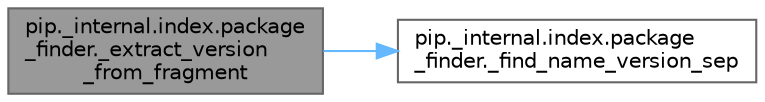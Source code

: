 digraph "pip._internal.index.package_finder._extract_version_from_fragment"
{
 // LATEX_PDF_SIZE
  bgcolor="transparent";
  edge [fontname=Helvetica,fontsize=10,labelfontname=Helvetica,labelfontsize=10];
  node [fontname=Helvetica,fontsize=10,shape=box,height=0.2,width=0.4];
  rankdir="LR";
  Node1 [id="Node000001",label="pip._internal.index.package\l_finder._extract_version\l_from_fragment",height=0.2,width=0.4,color="gray40", fillcolor="grey60", style="filled", fontcolor="black",tooltip=" "];
  Node1 -> Node2 [id="edge1_Node000001_Node000002",color="steelblue1",style="solid",tooltip=" "];
  Node2 [id="Node000002",label="pip._internal.index.package\l_finder._find_name_version_sep",height=0.2,width=0.4,color="grey40", fillcolor="white", style="filled",URL="$namespacepip_1_1__internal_1_1index_1_1package__finder.html#a9a5e4d6fc63d9853dcac2e44a4596f1b",tooltip=" "];
}
